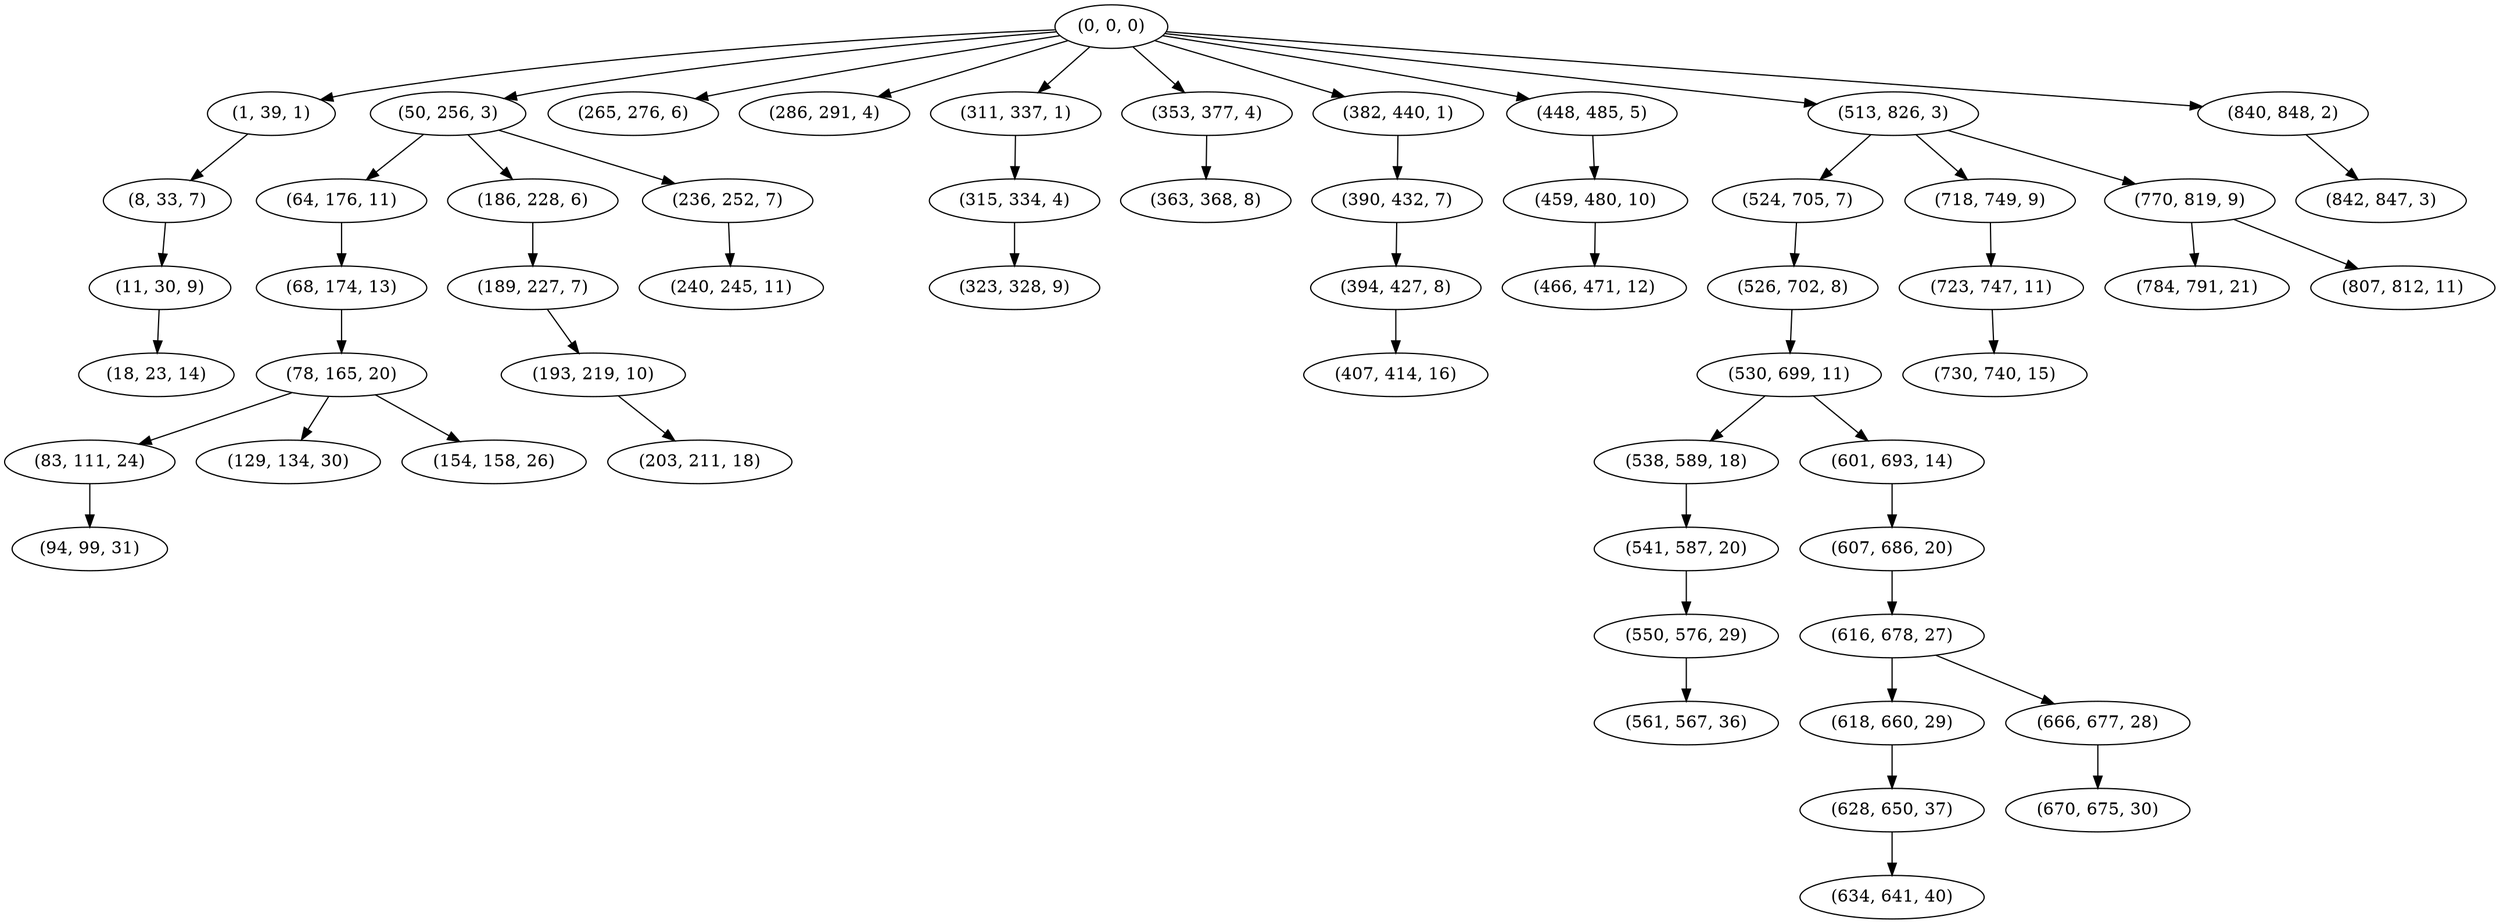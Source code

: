 digraph tree {
    "(0, 0, 0)";
    "(1, 39, 1)";
    "(8, 33, 7)";
    "(11, 30, 9)";
    "(18, 23, 14)";
    "(50, 256, 3)";
    "(64, 176, 11)";
    "(68, 174, 13)";
    "(78, 165, 20)";
    "(83, 111, 24)";
    "(94, 99, 31)";
    "(129, 134, 30)";
    "(154, 158, 26)";
    "(186, 228, 6)";
    "(189, 227, 7)";
    "(193, 219, 10)";
    "(203, 211, 18)";
    "(236, 252, 7)";
    "(240, 245, 11)";
    "(265, 276, 6)";
    "(286, 291, 4)";
    "(311, 337, 1)";
    "(315, 334, 4)";
    "(323, 328, 9)";
    "(353, 377, 4)";
    "(363, 368, 8)";
    "(382, 440, 1)";
    "(390, 432, 7)";
    "(394, 427, 8)";
    "(407, 414, 16)";
    "(448, 485, 5)";
    "(459, 480, 10)";
    "(466, 471, 12)";
    "(513, 826, 3)";
    "(524, 705, 7)";
    "(526, 702, 8)";
    "(530, 699, 11)";
    "(538, 589, 18)";
    "(541, 587, 20)";
    "(550, 576, 29)";
    "(561, 567, 36)";
    "(601, 693, 14)";
    "(607, 686, 20)";
    "(616, 678, 27)";
    "(618, 660, 29)";
    "(628, 650, 37)";
    "(634, 641, 40)";
    "(666, 677, 28)";
    "(670, 675, 30)";
    "(718, 749, 9)";
    "(723, 747, 11)";
    "(730, 740, 15)";
    "(770, 819, 9)";
    "(784, 791, 21)";
    "(807, 812, 11)";
    "(840, 848, 2)";
    "(842, 847, 3)";
    "(0, 0, 0)" -> "(1, 39, 1)";
    "(0, 0, 0)" -> "(50, 256, 3)";
    "(0, 0, 0)" -> "(265, 276, 6)";
    "(0, 0, 0)" -> "(286, 291, 4)";
    "(0, 0, 0)" -> "(311, 337, 1)";
    "(0, 0, 0)" -> "(353, 377, 4)";
    "(0, 0, 0)" -> "(382, 440, 1)";
    "(0, 0, 0)" -> "(448, 485, 5)";
    "(0, 0, 0)" -> "(513, 826, 3)";
    "(0, 0, 0)" -> "(840, 848, 2)";
    "(1, 39, 1)" -> "(8, 33, 7)";
    "(8, 33, 7)" -> "(11, 30, 9)";
    "(11, 30, 9)" -> "(18, 23, 14)";
    "(50, 256, 3)" -> "(64, 176, 11)";
    "(50, 256, 3)" -> "(186, 228, 6)";
    "(50, 256, 3)" -> "(236, 252, 7)";
    "(64, 176, 11)" -> "(68, 174, 13)";
    "(68, 174, 13)" -> "(78, 165, 20)";
    "(78, 165, 20)" -> "(83, 111, 24)";
    "(78, 165, 20)" -> "(129, 134, 30)";
    "(78, 165, 20)" -> "(154, 158, 26)";
    "(83, 111, 24)" -> "(94, 99, 31)";
    "(186, 228, 6)" -> "(189, 227, 7)";
    "(189, 227, 7)" -> "(193, 219, 10)";
    "(193, 219, 10)" -> "(203, 211, 18)";
    "(236, 252, 7)" -> "(240, 245, 11)";
    "(311, 337, 1)" -> "(315, 334, 4)";
    "(315, 334, 4)" -> "(323, 328, 9)";
    "(353, 377, 4)" -> "(363, 368, 8)";
    "(382, 440, 1)" -> "(390, 432, 7)";
    "(390, 432, 7)" -> "(394, 427, 8)";
    "(394, 427, 8)" -> "(407, 414, 16)";
    "(448, 485, 5)" -> "(459, 480, 10)";
    "(459, 480, 10)" -> "(466, 471, 12)";
    "(513, 826, 3)" -> "(524, 705, 7)";
    "(513, 826, 3)" -> "(718, 749, 9)";
    "(513, 826, 3)" -> "(770, 819, 9)";
    "(524, 705, 7)" -> "(526, 702, 8)";
    "(526, 702, 8)" -> "(530, 699, 11)";
    "(530, 699, 11)" -> "(538, 589, 18)";
    "(530, 699, 11)" -> "(601, 693, 14)";
    "(538, 589, 18)" -> "(541, 587, 20)";
    "(541, 587, 20)" -> "(550, 576, 29)";
    "(550, 576, 29)" -> "(561, 567, 36)";
    "(601, 693, 14)" -> "(607, 686, 20)";
    "(607, 686, 20)" -> "(616, 678, 27)";
    "(616, 678, 27)" -> "(618, 660, 29)";
    "(616, 678, 27)" -> "(666, 677, 28)";
    "(618, 660, 29)" -> "(628, 650, 37)";
    "(628, 650, 37)" -> "(634, 641, 40)";
    "(666, 677, 28)" -> "(670, 675, 30)";
    "(718, 749, 9)" -> "(723, 747, 11)";
    "(723, 747, 11)" -> "(730, 740, 15)";
    "(770, 819, 9)" -> "(784, 791, 21)";
    "(770, 819, 9)" -> "(807, 812, 11)";
    "(840, 848, 2)" -> "(842, 847, 3)";
}
